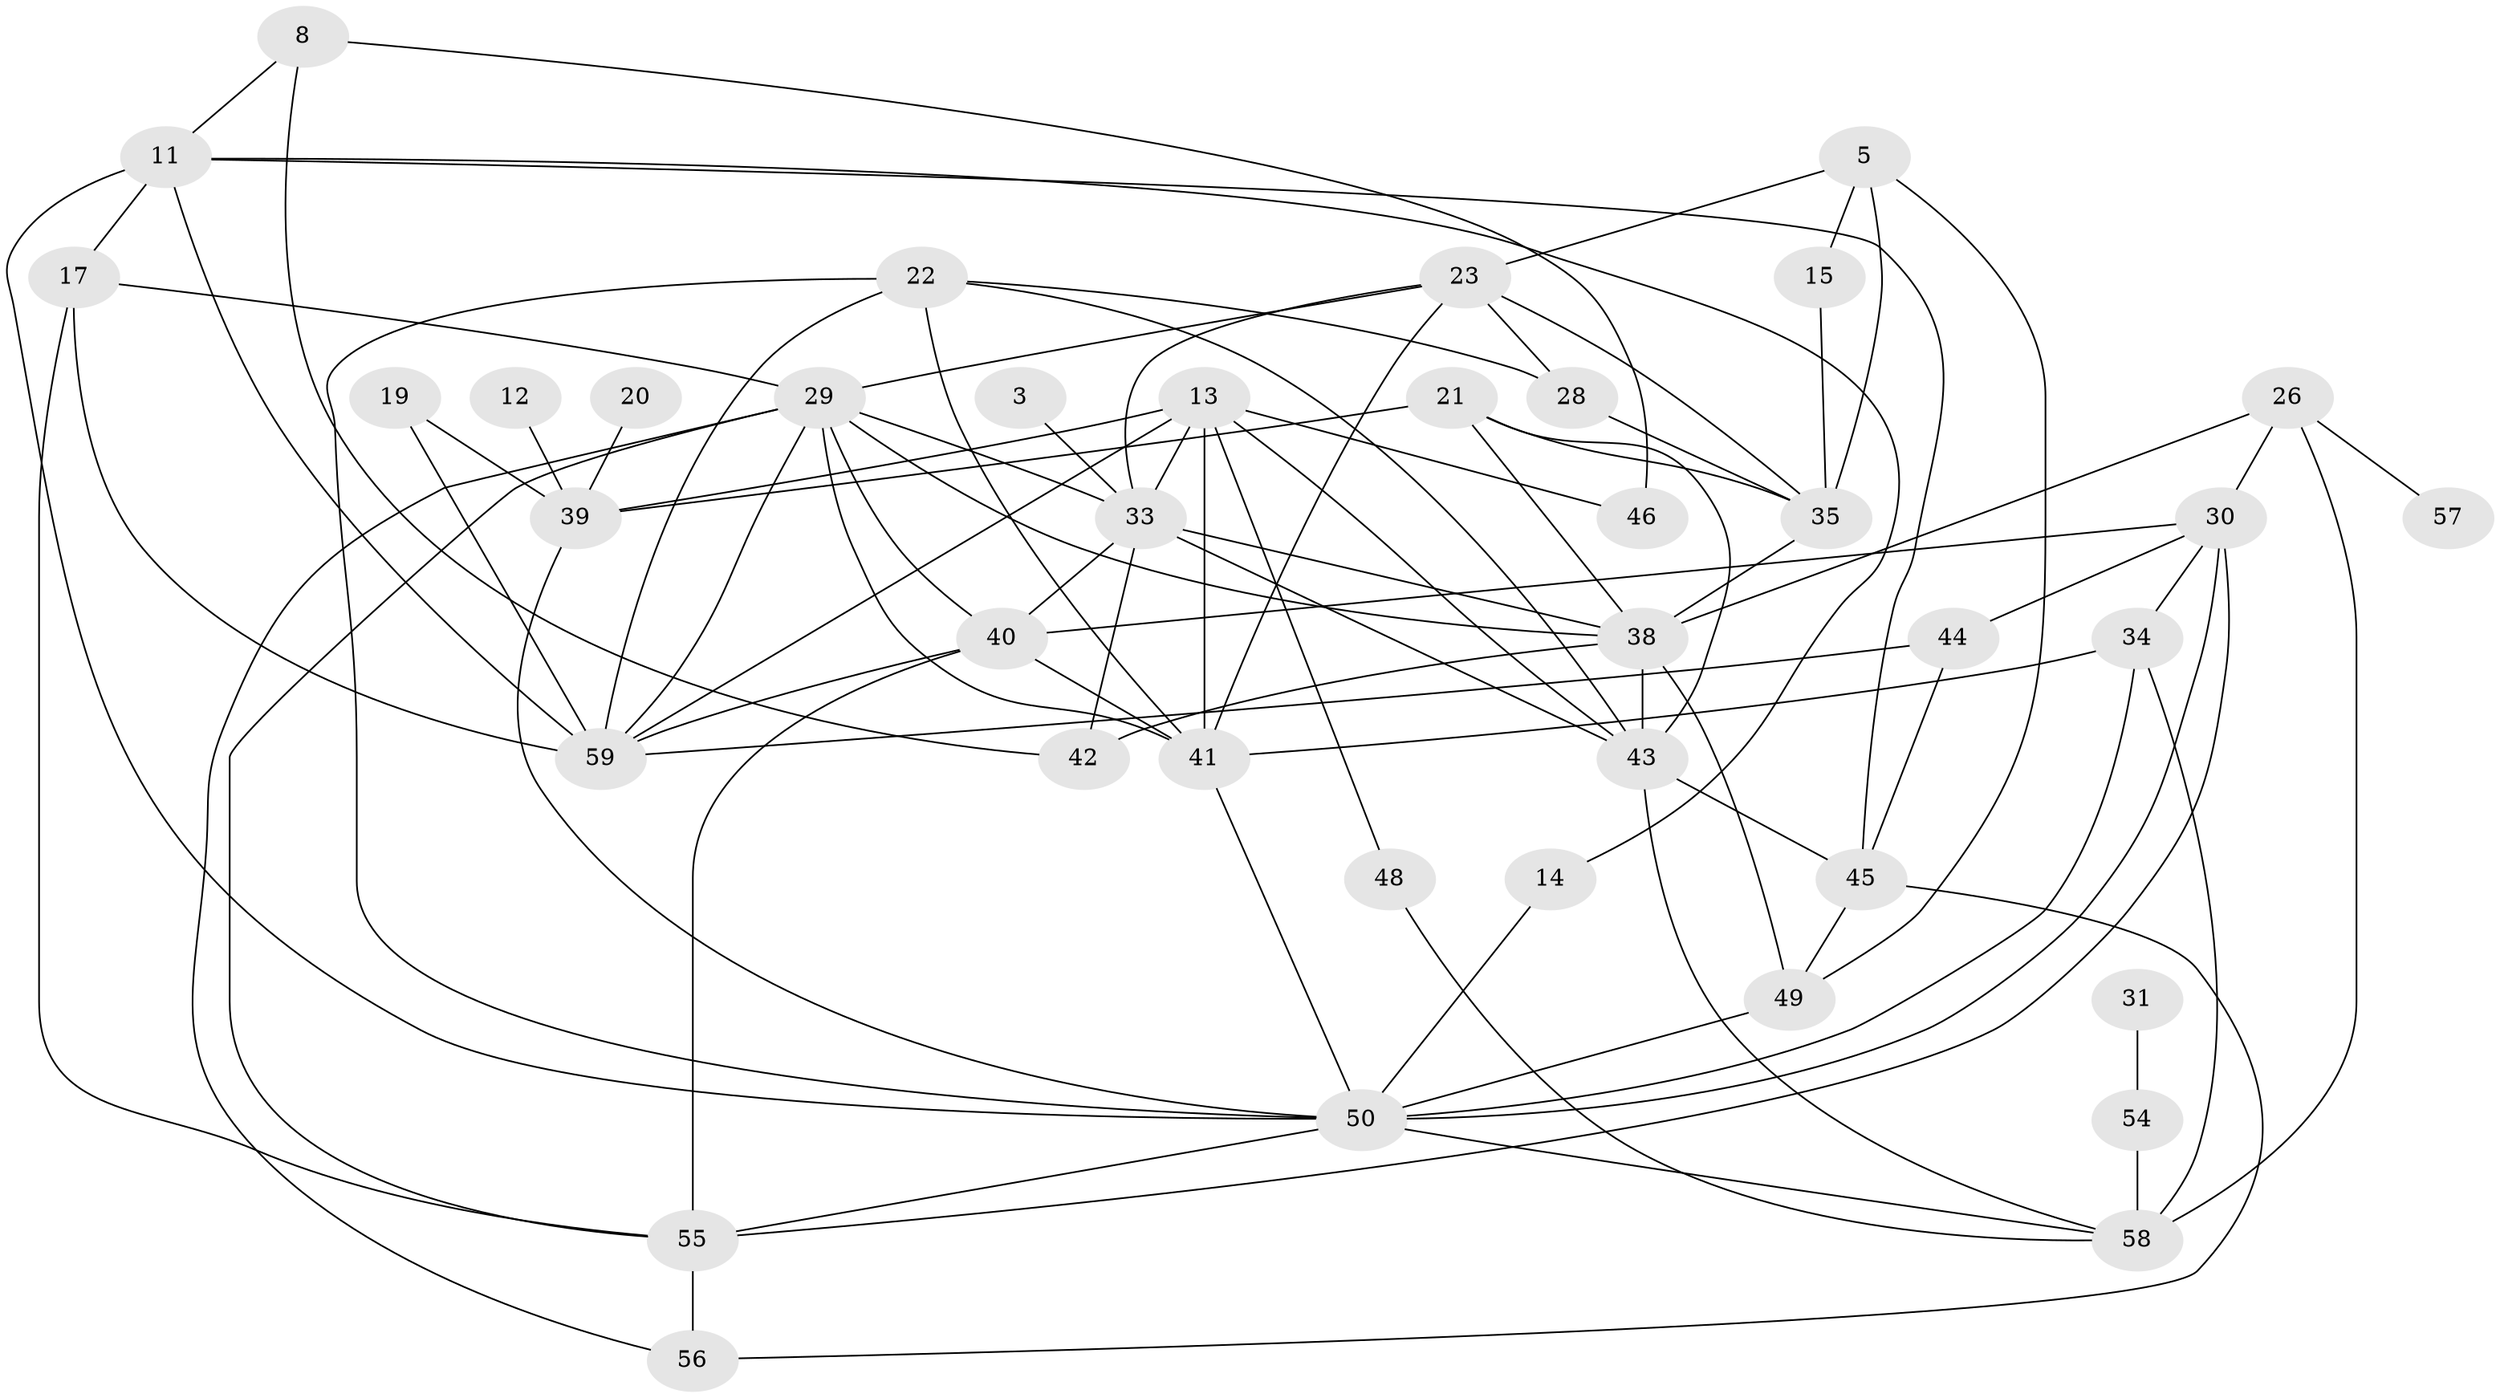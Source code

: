 // original degree distribution, {1: 0.17482517482517482, 0: 0.13286713286713286, 2: 0.23076923076923078, 4: 0.18181818181818182, 8: 0.027972027972027972, 3: 0.18181818181818182, 5: 0.055944055944055944, 6: 0.006993006993006993, 7: 0.006993006993006993}
// Generated by graph-tools (version 1.1) at 2025/35/03/04/25 23:35:54]
// undirected, 40 vertices, 89 edges
graph export_dot {
  node [color=gray90,style=filled];
  3;
  5;
  8;
  11;
  12;
  13;
  14;
  15;
  17;
  19;
  20;
  21;
  22;
  23;
  26;
  28;
  29;
  30;
  31;
  33;
  34;
  35;
  38;
  39;
  40;
  41;
  42;
  43;
  44;
  45;
  46;
  48;
  49;
  50;
  54;
  55;
  56;
  57;
  58;
  59;
  3 -- 33 [weight=1.0];
  5 -- 15 [weight=1.0];
  5 -- 23 [weight=1.0];
  5 -- 35 [weight=1.0];
  5 -- 49 [weight=1.0];
  8 -- 11 [weight=1.0];
  8 -- 42 [weight=1.0];
  8 -- 46 [weight=1.0];
  11 -- 14 [weight=1.0];
  11 -- 17 [weight=1.0];
  11 -- 45 [weight=1.0];
  11 -- 50 [weight=1.0];
  11 -- 59 [weight=2.0];
  12 -- 39 [weight=1.0];
  13 -- 33 [weight=1.0];
  13 -- 39 [weight=1.0];
  13 -- 41 [weight=1.0];
  13 -- 43 [weight=1.0];
  13 -- 46 [weight=1.0];
  13 -- 48 [weight=1.0];
  13 -- 59 [weight=1.0];
  14 -- 50 [weight=1.0];
  15 -- 35 [weight=1.0];
  17 -- 29 [weight=1.0];
  17 -- 55 [weight=1.0];
  17 -- 59 [weight=1.0];
  19 -- 39 [weight=1.0];
  19 -- 59 [weight=1.0];
  20 -- 39 [weight=1.0];
  21 -- 35 [weight=1.0];
  21 -- 38 [weight=1.0];
  21 -- 39 [weight=1.0];
  21 -- 43 [weight=1.0];
  22 -- 28 [weight=1.0];
  22 -- 41 [weight=1.0];
  22 -- 43 [weight=1.0];
  22 -- 50 [weight=1.0];
  22 -- 59 [weight=1.0];
  23 -- 28 [weight=1.0];
  23 -- 29 [weight=1.0];
  23 -- 33 [weight=1.0];
  23 -- 35 [weight=1.0];
  23 -- 41 [weight=1.0];
  26 -- 30 [weight=1.0];
  26 -- 38 [weight=1.0];
  26 -- 57 [weight=1.0];
  26 -- 58 [weight=1.0];
  28 -- 35 [weight=1.0];
  29 -- 33 [weight=1.0];
  29 -- 38 [weight=1.0];
  29 -- 40 [weight=1.0];
  29 -- 41 [weight=1.0];
  29 -- 55 [weight=1.0];
  29 -- 56 [weight=1.0];
  29 -- 59 [weight=1.0];
  30 -- 34 [weight=1.0];
  30 -- 40 [weight=1.0];
  30 -- 44 [weight=1.0];
  30 -- 50 [weight=1.0];
  30 -- 55 [weight=1.0];
  31 -- 54 [weight=1.0];
  33 -- 38 [weight=1.0];
  33 -- 40 [weight=2.0];
  33 -- 42 [weight=1.0];
  33 -- 43 [weight=1.0];
  34 -- 41 [weight=1.0];
  34 -- 50 [weight=1.0];
  34 -- 58 [weight=1.0];
  35 -- 38 [weight=1.0];
  38 -- 42 [weight=1.0];
  38 -- 43 [weight=1.0];
  38 -- 49 [weight=1.0];
  39 -- 50 [weight=1.0];
  40 -- 41 [weight=1.0];
  40 -- 55 [weight=2.0];
  40 -- 59 [weight=1.0];
  41 -- 50 [weight=1.0];
  43 -- 45 [weight=1.0];
  43 -- 58 [weight=1.0];
  44 -- 45 [weight=1.0];
  44 -- 59 [weight=1.0];
  45 -- 49 [weight=1.0];
  45 -- 56 [weight=1.0];
  48 -- 58 [weight=1.0];
  49 -- 50 [weight=1.0];
  50 -- 55 [weight=1.0];
  50 -- 58 [weight=1.0];
  54 -- 58 [weight=2.0];
  55 -- 56 [weight=1.0];
}
